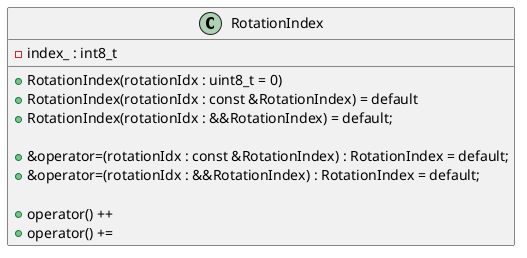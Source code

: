 @startuml (id=RotationIndex)

class RotationIndex {
    - index_ : int8_t

    + RotationIndex(rotationIdx : uint8_t = 0)
    + RotationIndex(rotationIdx : const &RotationIndex) = default
    + RotationIndex(rotationIdx : &&RotationIndex) = default;

    + &operator=(rotationIdx : const &RotationIndex) : RotationIndex = default;
    + &operator=(rotationIdx : &&RotationIndex) : RotationIndex = default;

    + operator() ++
    + operator() +=
}
@enduml
